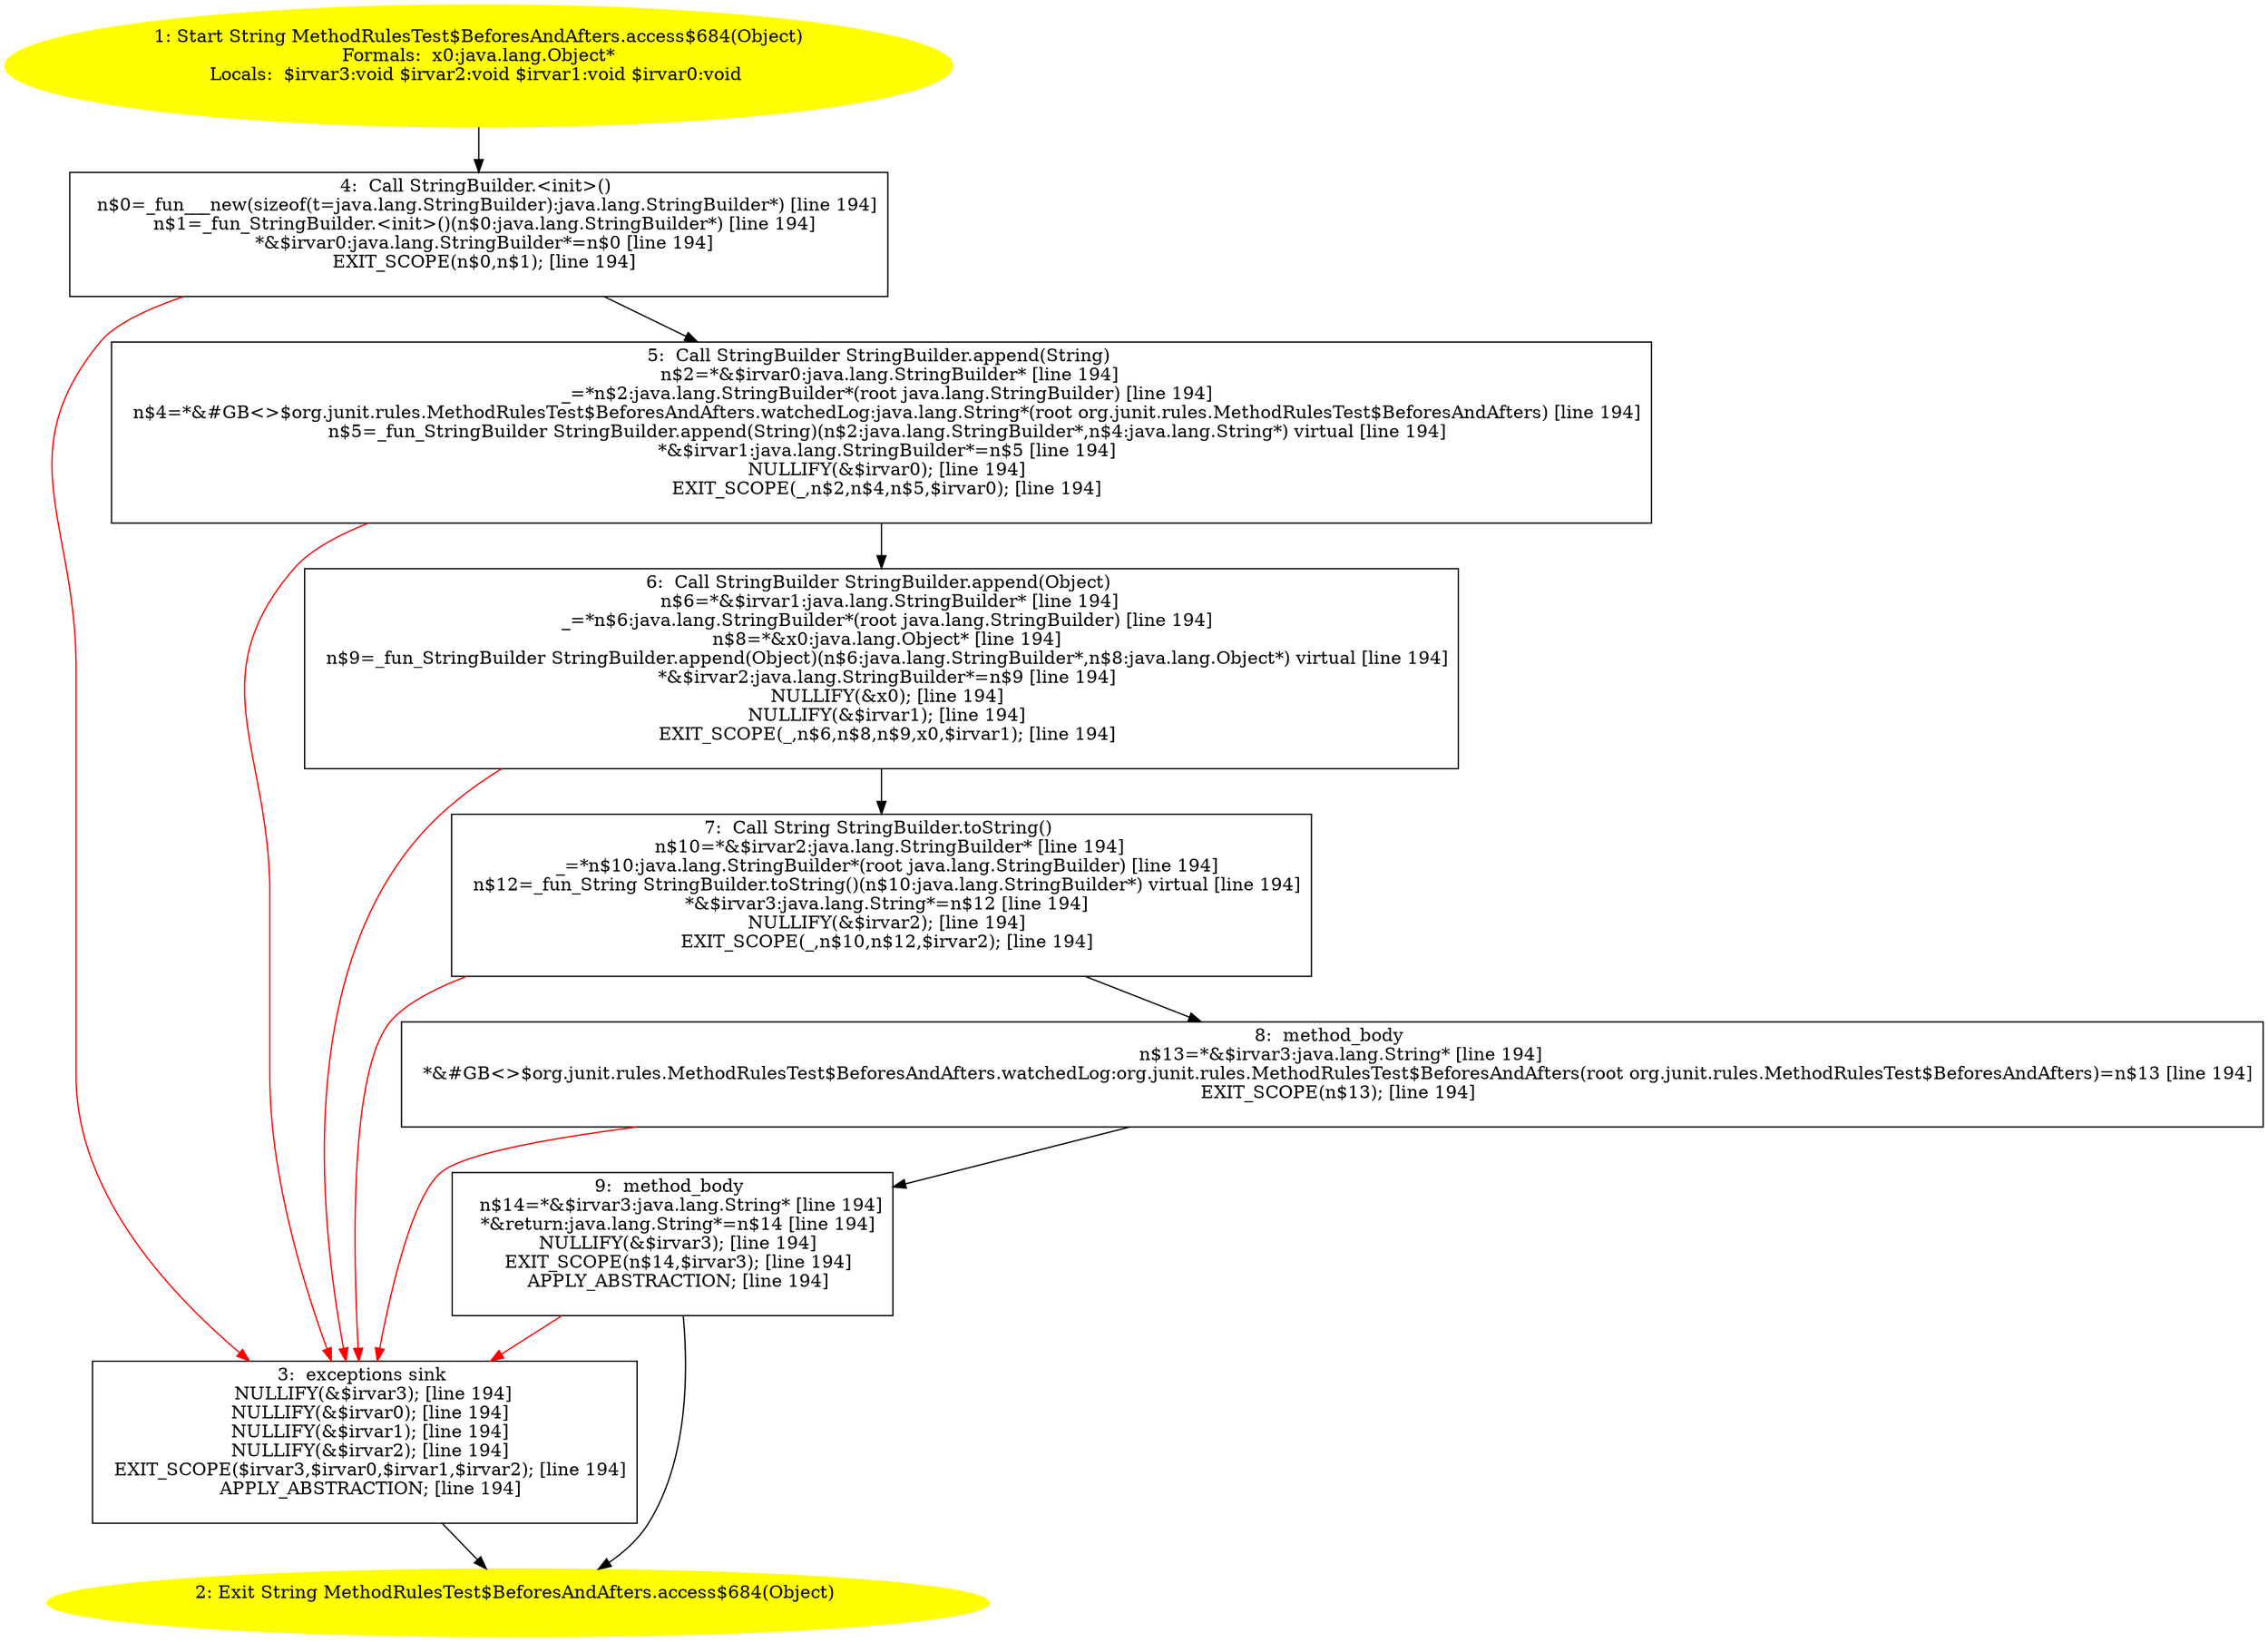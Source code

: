 /* @generated */
digraph cfg {
"org.junit.rules.MethodRulesTest$BeforesAndAfters.access$684(java.lang.Object):java.lang.String.c0596ecadc549d3f63e6178e1607f2ea_1" [label="1: Start String MethodRulesTest$BeforesAndAfters.access$684(Object)\nFormals:  x0:java.lang.Object*\nLocals:  $irvar3:void $irvar2:void $irvar1:void $irvar0:void \n  " color=yellow style=filled]
	

	 "org.junit.rules.MethodRulesTest$BeforesAndAfters.access$684(java.lang.Object):java.lang.String.c0596ecadc549d3f63e6178e1607f2ea_1" -> "org.junit.rules.MethodRulesTest$BeforesAndAfters.access$684(java.lang.Object):java.lang.String.c0596ecadc549d3f63e6178e1607f2ea_4" ;
"org.junit.rules.MethodRulesTest$BeforesAndAfters.access$684(java.lang.Object):java.lang.String.c0596ecadc549d3f63e6178e1607f2ea_2" [label="2: Exit String MethodRulesTest$BeforesAndAfters.access$684(Object) \n  " color=yellow style=filled]
	

"org.junit.rules.MethodRulesTest$BeforesAndAfters.access$684(java.lang.Object):java.lang.String.c0596ecadc549d3f63e6178e1607f2ea_3" [label="3:  exceptions sink \n   NULLIFY(&$irvar3); [line 194]\n  NULLIFY(&$irvar0); [line 194]\n  NULLIFY(&$irvar1); [line 194]\n  NULLIFY(&$irvar2); [line 194]\n  EXIT_SCOPE($irvar3,$irvar0,$irvar1,$irvar2); [line 194]\n  APPLY_ABSTRACTION; [line 194]\n " shape="box"]
	

	 "org.junit.rules.MethodRulesTest$BeforesAndAfters.access$684(java.lang.Object):java.lang.String.c0596ecadc549d3f63e6178e1607f2ea_3" -> "org.junit.rules.MethodRulesTest$BeforesAndAfters.access$684(java.lang.Object):java.lang.String.c0596ecadc549d3f63e6178e1607f2ea_2" ;
"org.junit.rules.MethodRulesTest$BeforesAndAfters.access$684(java.lang.Object):java.lang.String.c0596ecadc549d3f63e6178e1607f2ea_4" [label="4:  Call StringBuilder.<init>() \n   n$0=_fun___new(sizeof(t=java.lang.StringBuilder):java.lang.StringBuilder*) [line 194]\n  n$1=_fun_StringBuilder.<init>()(n$0:java.lang.StringBuilder*) [line 194]\n  *&$irvar0:java.lang.StringBuilder*=n$0 [line 194]\n  EXIT_SCOPE(n$0,n$1); [line 194]\n " shape="box"]
	

	 "org.junit.rules.MethodRulesTest$BeforesAndAfters.access$684(java.lang.Object):java.lang.String.c0596ecadc549d3f63e6178e1607f2ea_4" -> "org.junit.rules.MethodRulesTest$BeforesAndAfters.access$684(java.lang.Object):java.lang.String.c0596ecadc549d3f63e6178e1607f2ea_5" ;
	 "org.junit.rules.MethodRulesTest$BeforesAndAfters.access$684(java.lang.Object):java.lang.String.c0596ecadc549d3f63e6178e1607f2ea_4" -> "org.junit.rules.MethodRulesTest$BeforesAndAfters.access$684(java.lang.Object):java.lang.String.c0596ecadc549d3f63e6178e1607f2ea_3" [color="red" ];
"org.junit.rules.MethodRulesTest$BeforesAndAfters.access$684(java.lang.Object):java.lang.String.c0596ecadc549d3f63e6178e1607f2ea_5" [label="5:  Call StringBuilder StringBuilder.append(String) \n   n$2=*&$irvar0:java.lang.StringBuilder* [line 194]\n  _=*n$2:java.lang.StringBuilder*(root java.lang.StringBuilder) [line 194]\n  n$4=*&#GB<>$org.junit.rules.MethodRulesTest$BeforesAndAfters.watchedLog:java.lang.String*(root org.junit.rules.MethodRulesTest$BeforesAndAfters) [line 194]\n  n$5=_fun_StringBuilder StringBuilder.append(String)(n$2:java.lang.StringBuilder*,n$4:java.lang.String*) virtual [line 194]\n  *&$irvar1:java.lang.StringBuilder*=n$5 [line 194]\n  NULLIFY(&$irvar0); [line 194]\n  EXIT_SCOPE(_,n$2,n$4,n$5,$irvar0); [line 194]\n " shape="box"]
	

	 "org.junit.rules.MethodRulesTest$BeforesAndAfters.access$684(java.lang.Object):java.lang.String.c0596ecadc549d3f63e6178e1607f2ea_5" -> "org.junit.rules.MethodRulesTest$BeforesAndAfters.access$684(java.lang.Object):java.lang.String.c0596ecadc549d3f63e6178e1607f2ea_6" ;
	 "org.junit.rules.MethodRulesTest$BeforesAndAfters.access$684(java.lang.Object):java.lang.String.c0596ecadc549d3f63e6178e1607f2ea_5" -> "org.junit.rules.MethodRulesTest$BeforesAndAfters.access$684(java.lang.Object):java.lang.String.c0596ecadc549d3f63e6178e1607f2ea_3" [color="red" ];
"org.junit.rules.MethodRulesTest$BeforesAndAfters.access$684(java.lang.Object):java.lang.String.c0596ecadc549d3f63e6178e1607f2ea_6" [label="6:  Call StringBuilder StringBuilder.append(Object) \n   n$6=*&$irvar1:java.lang.StringBuilder* [line 194]\n  _=*n$6:java.lang.StringBuilder*(root java.lang.StringBuilder) [line 194]\n  n$8=*&x0:java.lang.Object* [line 194]\n  n$9=_fun_StringBuilder StringBuilder.append(Object)(n$6:java.lang.StringBuilder*,n$8:java.lang.Object*) virtual [line 194]\n  *&$irvar2:java.lang.StringBuilder*=n$9 [line 194]\n  NULLIFY(&x0); [line 194]\n  NULLIFY(&$irvar1); [line 194]\n  EXIT_SCOPE(_,n$6,n$8,n$9,x0,$irvar1); [line 194]\n " shape="box"]
	

	 "org.junit.rules.MethodRulesTest$BeforesAndAfters.access$684(java.lang.Object):java.lang.String.c0596ecadc549d3f63e6178e1607f2ea_6" -> "org.junit.rules.MethodRulesTest$BeforesAndAfters.access$684(java.lang.Object):java.lang.String.c0596ecadc549d3f63e6178e1607f2ea_7" ;
	 "org.junit.rules.MethodRulesTest$BeforesAndAfters.access$684(java.lang.Object):java.lang.String.c0596ecadc549d3f63e6178e1607f2ea_6" -> "org.junit.rules.MethodRulesTest$BeforesAndAfters.access$684(java.lang.Object):java.lang.String.c0596ecadc549d3f63e6178e1607f2ea_3" [color="red" ];
"org.junit.rules.MethodRulesTest$BeforesAndAfters.access$684(java.lang.Object):java.lang.String.c0596ecadc549d3f63e6178e1607f2ea_7" [label="7:  Call String StringBuilder.toString() \n   n$10=*&$irvar2:java.lang.StringBuilder* [line 194]\n  _=*n$10:java.lang.StringBuilder*(root java.lang.StringBuilder) [line 194]\n  n$12=_fun_String StringBuilder.toString()(n$10:java.lang.StringBuilder*) virtual [line 194]\n  *&$irvar3:java.lang.String*=n$12 [line 194]\n  NULLIFY(&$irvar2); [line 194]\n  EXIT_SCOPE(_,n$10,n$12,$irvar2); [line 194]\n " shape="box"]
	

	 "org.junit.rules.MethodRulesTest$BeforesAndAfters.access$684(java.lang.Object):java.lang.String.c0596ecadc549d3f63e6178e1607f2ea_7" -> "org.junit.rules.MethodRulesTest$BeforesAndAfters.access$684(java.lang.Object):java.lang.String.c0596ecadc549d3f63e6178e1607f2ea_8" ;
	 "org.junit.rules.MethodRulesTest$BeforesAndAfters.access$684(java.lang.Object):java.lang.String.c0596ecadc549d3f63e6178e1607f2ea_7" -> "org.junit.rules.MethodRulesTest$BeforesAndAfters.access$684(java.lang.Object):java.lang.String.c0596ecadc549d3f63e6178e1607f2ea_3" [color="red" ];
"org.junit.rules.MethodRulesTest$BeforesAndAfters.access$684(java.lang.Object):java.lang.String.c0596ecadc549d3f63e6178e1607f2ea_8" [label="8:  method_body \n   n$13=*&$irvar3:java.lang.String* [line 194]\n  *&#GB<>$org.junit.rules.MethodRulesTest$BeforesAndAfters.watchedLog:org.junit.rules.MethodRulesTest$BeforesAndAfters(root org.junit.rules.MethodRulesTest$BeforesAndAfters)=n$13 [line 194]\n  EXIT_SCOPE(n$13); [line 194]\n " shape="box"]
	

	 "org.junit.rules.MethodRulesTest$BeforesAndAfters.access$684(java.lang.Object):java.lang.String.c0596ecadc549d3f63e6178e1607f2ea_8" -> "org.junit.rules.MethodRulesTest$BeforesAndAfters.access$684(java.lang.Object):java.lang.String.c0596ecadc549d3f63e6178e1607f2ea_9" ;
	 "org.junit.rules.MethodRulesTest$BeforesAndAfters.access$684(java.lang.Object):java.lang.String.c0596ecadc549d3f63e6178e1607f2ea_8" -> "org.junit.rules.MethodRulesTest$BeforesAndAfters.access$684(java.lang.Object):java.lang.String.c0596ecadc549d3f63e6178e1607f2ea_3" [color="red" ];
"org.junit.rules.MethodRulesTest$BeforesAndAfters.access$684(java.lang.Object):java.lang.String.c0596ecadc549d3f63e6178e1607f2ea_9" [label="9:  method_body \n   n$14=*&$irvar3:java.lang.String* [line 194]\n  *&return:java.lang.String*=n$14 [line 194]\n  NULLIFY(&$irvar3); [line 194]\n  EXIT_SCOPE(n$14,$irvar3); [line 194]\n  APPLY_ABSTRACTION; [line 194]\n " shape="box"]
	

	 "org.junit.rules.MethodRulesTest$BeforesAndAfters.access$684(java.lang.Object):java.lang.String.c0596ecadc549d3f63e6178e1607f2ea_9" -> "org.junit.rules.MethodRulesTest$BeforesAndAfters.access$684(java.lang.Object):java.lang.String.c0596ecadc549d3f63e6178e1607f2ea_2" ;
	 "org.junit.rules.MethodRulesTest$BeforesAndAfters.access$684(java.lang.Object):java.lang.String.c0596ecadc549d3f63e6178e1607f2ea_9" -> "org.junit.rules.MethodRulesTest$BeforesAndAfters.access$684(java.lang.Object):java.lang.String.c0596ecadc549d3f63e6178e1607f2ea_3" [color="red" ];
}
